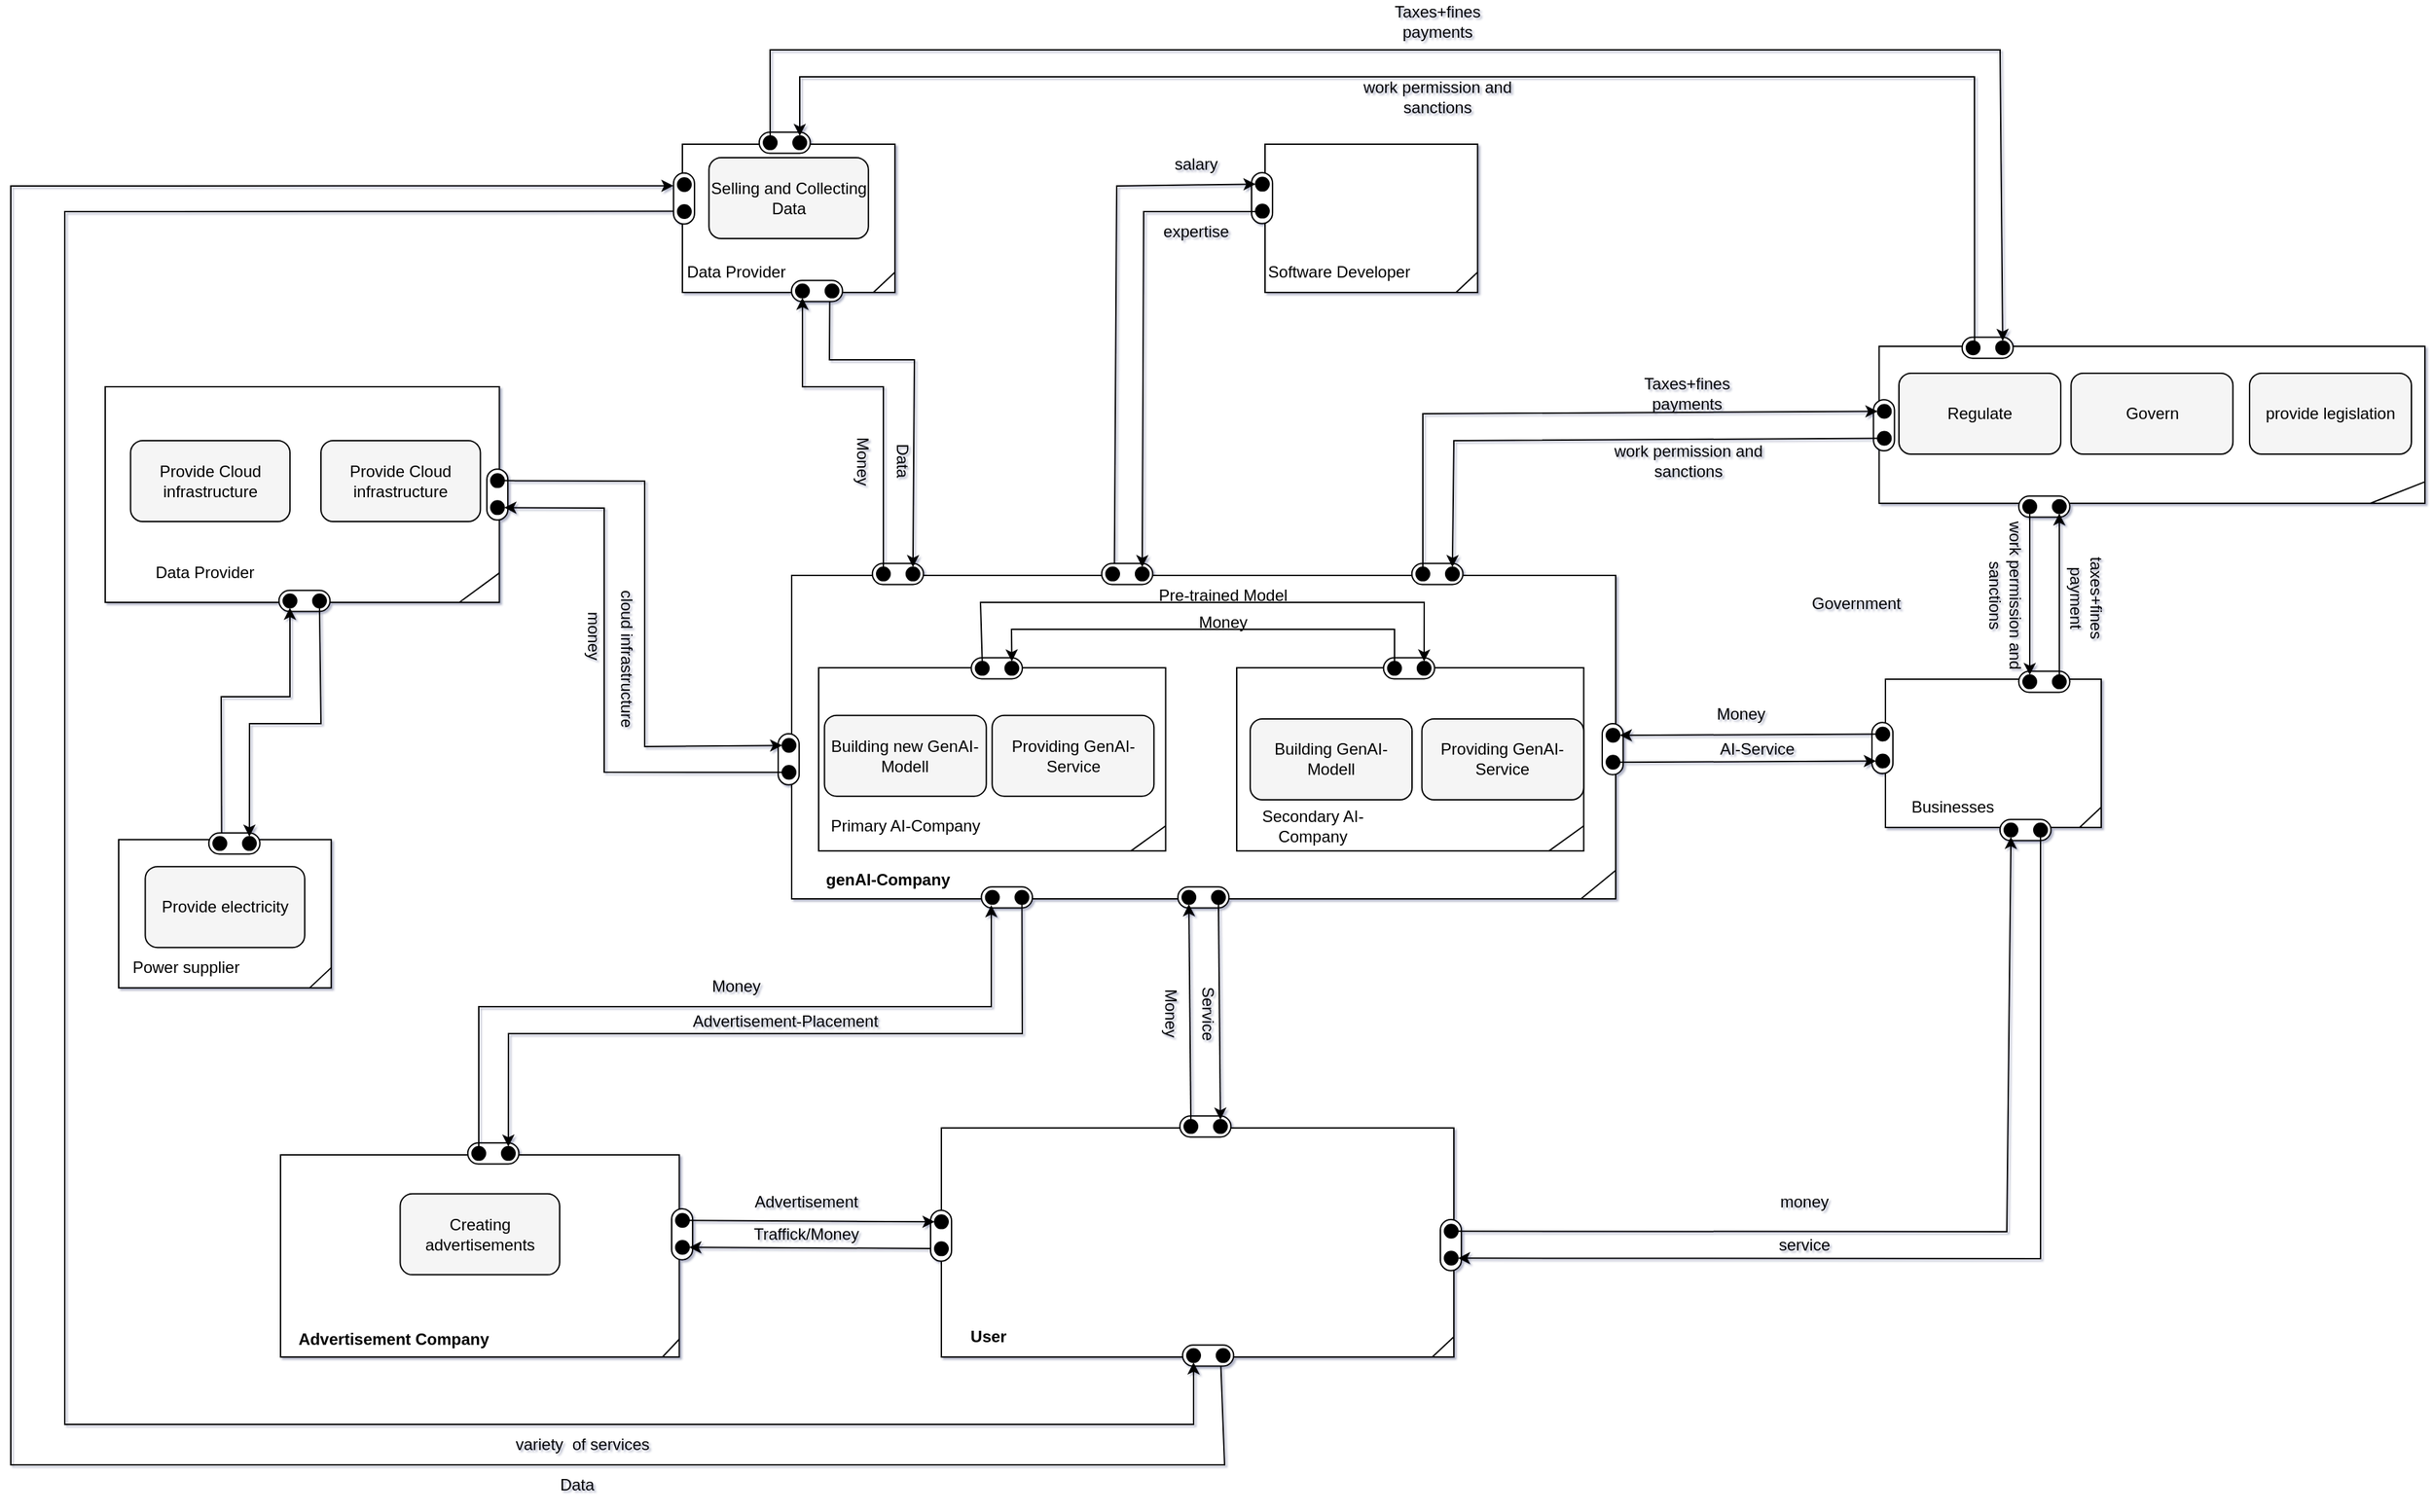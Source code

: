 <mxfile version="24.7.2" type="device">
  <diagram name="Seite-1" id="L46DHCWUFK2bjf8sg3aQ">
    <mxGraphModel dx="2563" dy="1244" grid="1" gridSize="10" guides="1" tooltips="1" connect="1" arrows="1" fold="1" page="0" pageScale="1" pageWidth="827" pageHeight="1169" background="#FFFFFF" math="0" shadow="1">
      <root>
        <mxCell id="0" />
        <mxCell id="1" parent="0" />
        <mxCell id="7dWYydxdKpR4tuT_QlTn-157" value="" style="group" parent="1" vertex="1" connectable="0">
          <mxGeometry x="1059" y="1210" width="616.56" height="257.86" as="geometry" />
        </mxCell>
        <mxCell id="7dWYydxdKpR4tuT_QlTn-2" value="" style="rounded=0;whiteSpace=wrap;html=1;" parent="7dWYydxdKpR4tuT_QlTn-157" vertex="1">
          <mxGeometry width="611" height="240" as="geometry" />
        </mxCell>
        <mxCell id="7dWYydxdKpR4tuT_QlTn-16" value="" style="endArrow=none;html=1;rounded=0;exitX=0.979;exitY=1;exitDx=0;exitDy=0;exitPerimeter=0;" parent="7dWYydxdKpR4tuT_QlTn-157" edge="1">
          <mxGeometry width="50" height="50" relative="1" as="geometry">
            <mxPoint x="585.273" y="240" as="sourcePoint" />
            <mxPoint x="610.999" y="218.824" as="targetPoint" />
          </mxGeometry>
        </mxCell>
        <mxCell id="7dWYydxdKpR4tuT_QlTn-3" value="&lt;b&gt;genAI-Company&lt;/b&gt;" style="text;html=1;align=center;verticalAlign=middle;whiteSpace=wrap;rounded=0;" parent="7dWYydxdKpR4tuT_QlTn-157" vertex="1">
          <mxGeometry x="-9" y="200.004" width="160.805" height="51.176" as="geometry" />
        </mxCell>
        <mxCell id="7dWYydxdKpR4tuT_QlTn-159" value="" style="rounded=1;whiteSpace=wrap;html=1;arcSize=50;rotation=-90;direction=south;" parent="7dWYydxdKpR4tuT_QlTn-157" vertex="1">
          <mxGeometry x="297.53" y="220.0" width="15.56" height="37.86" as="geometry" />
        </mxCell>
        <mxCell id="7dWYydxdKpR4tuT_QlTn-160" value="" style="ellipse;whiteSpace=wrap;html=1;aspect=fixed;fillColor=#000000;direction=west;" parent="7dWYydxdKpR4tuT_QlTn-157" vertex="1">
          <mxGeometry x="289.53" y="233.93" width="10" height="10" as="geometry" />
        </mxCell>
        <mxCell id="7dWYydxdKpR4tuT_QlTn-161" value="" style="ellipse;whiteSpace=wrap;html=1;aspect=fixed;fillColor=#000000;direction=west;" parent="7dWYydxdKpR4tuT_QlTn-157" vertex="1">
          <mxGeometry x="311.46" y="233.93" width="10" height="10" as="geometry" />
        </mxCell>
        <mxCell id="7dWYydxdKpR4tuT_QlTn-162" value="" style="group" parent="7dWYydxdKpR4tuT_QlTn-157" vertex="1" connectable="0">
          <mxGeometry x="601" y="110" width="15.56" height="37.86" as="geometry" />
        </mxCell>
        <mxCell id="7dWYydxdKpR4tuT_QlTn-163" value="" style="rounded=1;whiteSpace=wrap;html=1;arcSize=50;rotation=-90;" parent="7dWYydxdKpR4tuT_QlTn-162" vertex="1">
          <mxGeometry x="-11.15" y="11.15" width="37.86" height="15.56" as="geometry" />
        </mxCell>
        <mxCell id="7dWYydxdKpR4tuT_QlTn-164" value="" style="ellipse;whiteSpace=wrap;html=1;aspect=fixed;fillColor=#000000;" parent="7dWYydxdKpR4tuT_QlTn-162" vertex="1">
          <mxGeometry x="3.02" y="3.61" width="10" height="10" as="geometry" />
        </mxCell>
        <mxCell id="7dWYydxdKpR4tuT_QlTn-165" value="" style="ellipse;whiteSpace=wrap;html=1;aspect=fixed;fillColor=#000000;" parent="7dWYydxdKpR4tuT_QlTn-162" vertex="1">
          <mxGeometry x="3.02" y="23.61" width="10" height="10" as="geometry" />
        </mxCell>
        <mxCell id="7dWYydxdKpR4tuT_QlTn-218" value="" style="group;direction=south;" parent="7dWYydxdKpR4tuT_QlTn-157" vertex="1" connectable="0">
          <mxGeometry x="151.81" y="220" width="37.86" height="23.93" as="geometry" />
        </mxCell>
        <mxCell id="7dWYydxdKpR4tuT_QlTn-219" value="" style="rounded=1;whiteSpace=wrap;html=1;arcSize=50;rotation=-90;direction=south;" parent="7dWYydxdKpR4tuT_QlTn-218" vertex="1">
          <mxGeometry x="2.132e-14" y="9.237e-14" width="15.56" height="37.86" as="geometry" />
        </mxCell>
        <mxCell id="7dWYydxdKpR4tuT_QlTn-220" value="" style="ellipse;whiteSpace=wrap;html=1;aspect=fixed;fillColor=#000000;direction=west;" parent="7dWYydxdKpR4tuT_QlTn-218" vertex="1">
          <mxGeometry x="-8" y="13.93" width="10" height="10" as="geometry" />
        </mxCell>
        <mxCell id="7dWYydxdKpR4tuT_QlTn-221" value="" style="ellipse;whiteSpace=wrap;html=1;aspect=fixed;fillColor=#000000;direction=west;" parent="7dWYydxdKpR4tuT_QlTn-157" vertex="1">
          <mxGeometry x="165.74" y="233.93" width="10" height="10" as="geometry" />
        </mxCell>
        <mxCell id="7dWYydxdKpR4tuT_QlTn-273" value="" style="group;direction=south;" parent="7dWYydxdKpR4tuT_QlTn-157" vertex="1" connectable="0">
          <mxGeometry x="471" y="-20" width="37.86" height="23.93" as="geometry" />
        </mxCell>
        <mxCell id="7dWYydxdKpR4tuT_QlTn-274" value="" style="rounded=1;whiteSpace=wrap;html=1;arcSize=50;rotation=-90;direction=south;" parent="7dWYydxdKpR4tuT_QlTn-273" vertex="1">
          <mxGeometry x="2.132e-14" y="9.237e-14" width="15.56" height="37.86" as="geometry" />
        </mxCell>
        <mxCell id="7dWYydxdKpR4tuT_QlTn-275" value="" style="ellipse;whiteSpace=wrap;html=1;aspect=fixed;fillColor=#000000;direction=west;" parent="7dWYydxdKpR4tuT_QlTn-273" vertex="1">
          <mxGeometry x="-8" y="13.93" width="10" height="10" as="geometry" />
        </mxCell>
        <mxCell id="7dWYydxdKpR4tuT_QlTn-276" value="" style="ellipse;whiteSpace=wrap;html=1;aspect=fixed;fillColor=#000000;direction=west;" parent="7dWYydxdKpR4tuT_QlTn-157" vertex="1">
          <mxGeometry x="484.93" y="-6.07" width="10" height="10" as="geometry" />
        </mxCell>
        <mxCell id="7dWYydxdKpR4tuT_QlTn-293" value="" style="group;direction=south;" parent="7dWYydxdKpR4tuT_QlTn-157" vertex="1" connectable="0">
          <mxGeometry x="241" y="-20" width="37.86" height="23.93" as="geometry" />
        </mxCell>
        <mxCell id="7dWYydxdKpR4tuT_QlTn-294" value="" style="rounded=1;whiteSpace=wrap;html=1;arcSize=50;rotation=-90;direction=south;" parent="7dWYydxdKpR4tuT_QlTn-293" vertex="1">
          <mxGeometry x="2.132e-14" y="9.237e-14" width="15.56" height="37.86" as="geometry" />
        </mxCell>
        <mxCell id="7dWYydxdKpR4tuT_QlTn-295" value="" style="ellipse;whiteSpace=wrap;html=1;aspect=fixed;fillColor=#000000;direction=west;" parent="7dWYydxdKpR4tuT_QlTn-293" vertex="1">
          <mxGeometry x="-8" y="13.93" width="10" height="10" as="geometry" />
        </mxCell>
        <mxCell id="7dWYydxdKpR4tuT_QlTn-296" value="" style="ellipse;whiteSpace=wrap;html=1;aspect=fixed;fillColor=#000000;direction=west;" parent="7dWYydxdKpR4tuT_QlTn-157" vertex="1">
          <mxGeometry x="254.93" y="-6.07" width="10" height="10" as="geometry" />
        </mxCell>
        <mxCell id="7dWYydxdKpR4tuT_QlTn-310" value="" style="group;direction=south;" parent="7dWYydxdKpR4tuT_QlTn-157" vertex="1" connectable="0">
          <mxGeometry x="71" y="-20" width="37.86" height="23.93" as="geometry" />
        </mxCell>
        <mxCell id="7dWYydxdKpR4tuT_QlTn-311" value="" style="rounded=1;whiteSpace=wrap;html=1;arcSize=50;rotation=-90;direction=south;" parent="7dWYydxdKpR4tuT_QlTn-310" vertex="1">
          <mxGeometry x="2.132e-14" y="9.237e-14" width="15.56" height="37.86" as="geometry" />
        </mxCell>
        <mxCell id="7dWYydxdKpR4tuT_QlTn-312" value="" style="ellipse;whiteSpace=wrap;html=1;aspect=fixed;fillColor=#000000;direction=west;" parent="7dWYydxdKpR4tuT_QlTn-310" vertex="1">
          <mxGeometry x="-8" y="13.93" width="10" height="10" as="geometry" />
        </mxCell>
        <mxCell id="7dWYydxdKpR4tuT_QlTn-313" value="" style="ellipse;whiteSpace=wrap;html=1;aspect=fixed;fillColor=#000000;direction=west;" parent="7dWYydxdKpR4tuT_QlTn-157" vertex="1">
          <mxGeometry x="84.93" y="-6.07" width="10" height="10" as="geometry" />
        </mxCell>
        <mxCell id="7dWYydxdKpR4tuT_QlTn-4" value="" style="group" parent="1" vertex="1" connectable="0">
          <mxGeometry x="1079.001" y="1278.526" width="257.288" height="135.882" as="geometry" />
        </mxCell>
        <mxCell id="7dWYydxdKpR4tuT_QlTn-5" value="" style="rounded=0;whiteSpace=wrap;html=1;" parent="7dWYydxdKpR4tuT_QlTn-4" vertex="1">
          <mxGeometry width="257.288" height="135.882" as="geometry" />
        </mxCell>
        <mxCell id="7dWYydxdKpR4tuT_QlTn-6" value="Primary AI-Company" style="text;html=1;align=center;verticalAlign=middle;whiteSpace=wrap;rounded=0;" parent="7dWYydxdKpR4tuT_QlTn-4" vertex="1">
          <mxGeometry y="98.824" width="128.644" height="37.059" as="geometry" />
        </mxCell>
        <mxCell id="7dWYydxdKpR4tuT_QlTn-7" value="" style="endArrow=none;html=1;rounded=0;exitX=0.979;exitY=1;exitDx=0;exitDy=0;exitPerimeter=0;entryX=1;entryY=0.91;entryDx=0;entryDy=0;entryPerimeter=0;" parent="7dWYydxdKpR4tuT_QlTn-4" edge="1">
          <mxGeometry width="50" height="50" relative="1" as="geometry">
            <mxPoint x="231.559" y="135.882" as="sourcePoint" />
            <mxPoint x="257.288" y="117.353" as="targetPoint" />
          </mxGeometry>
        </mxCell>
        <mxCell id="7dWYydxdKpR4tuT_QlTn-61" value="&lt;font color=&quot;#000000&quot;&gt;Building new GenAI-Modell&lt;br&gt;&lt;/font&gt;" style="rounded=1;whiteSpace=wrap;html=1;fillColor=#f5f5f5;fontColor=#333333;strokeColor=#000000;" parent="7dWYydxdKpR4tuT_QlTn-4" vertex="1">
          <mxGeometry x="4.319" y="35.294" width="120" height="60" as="geometry" />
        </mxCell>
        <mxCell id="7dWYydxdKpR4tuT_QlTn-63" value="&lt;font color=&quot;#000000&quot;&gt;Providing GenAI-Service&lt;br&gt;&lt;/font&gt;" style="rounded=1;whiteSpace=wrap;html=1;fillColor=#f5f5f5;fontColor=#333333;strokeColor=#000000;" parent="7dWYydxdKpR4tuT_QlTn-4" vertex="1">
          <mxGeometry x="128.649" y="35.294" width="120" height="60" as="geometry" />
        </mxCell>
        <mxCell id="7dWYydxdKpR4tuT_QlTn-123" value="" style="group;direction=south;" parent="7dWYydxdKpR4tuT_QlTn-4" vertex="1" connectable="0">
          <mxGeometry x="124.319" y="-18.526" width="37.86" height="23.93" as="geometry" />
        </mxCell>
        <mxCell id="7dWYydxdKpR4tuT_QlTn-124" value="" style="rounded=1;whiteSpace=wrap;html=1;arcSize=50;rotation=-90;direction=south;" parent="7dWYydxdKpR4tuT_QlTn-123" vertex="1">
          <mxGeometry x="2.132e-14" y="9.237e-14" width="15.56" height="37.86" as="geometry" />
        </mxCell>
        <mxCell id="7dWYydxdKpR4tuT_QlTn-125" value="" style="ellipse;whiteSpace=wrap;html=1;aspect=fixed;fillColor=#000000;direction=west;" parent="7dWYydxdKpR4tuT_QlTn-123" vertex="1">
          <mxGeometry x="-8" y="13.93" width="10" height="10" as="geometry" />
        </mxCell>
        <mxCell id="7dWYydxdKpR4tuT_QlTn-126" value="" style="ellipse;whiteSpace=wrap;html=1;aspect=fixed;fillColor=#000000;direction=west;" parent="7dWYydxdKpR4tuT_QlTn-4" vertex="1">
          <mxGeometry x="138.249" y="-4.596" width="10" height="10" as="geometry" />
        </mxCell>
        <mxCell id="7dWYydxdKpR4tuT_QlTn-8" value="" style="group" parent="1" vertex="1" connectable="0">
          <mxGeometry x="1388.998" y="1278.526" width="257.292" height="135.882" as="geometry" />
        </mxCell>
        <mxCell id="7dWYydxdKpR4tuT_QlTn-9" value="" style="rounded=0;whiteSpace=wrap;html=1;" parent="7dWYydxdKpR4tuT_QlTn-8" vertex="1">
          <mxGeometry width="257.288" height="135.882" as="geometry" />
        </mxCell>
        <mxCell id="7dWYydxdKpR4tuT_QlTn-10" value="Secondary AI-Company" style="text;html=1;align=center;verticalAlign=middle;whiteSpace=wrap;rounded=0;" parent="7dWYydxdKpR4tuT_QlTn-8" vertex="1">
          <mxGeometry y="98.824" width="112.564" height="37.059" as="geometry" />
        </mxCell>
        <mxCell id="7dWYydxdKpR4tuT_QlTn-11" value="" style="endArrow=none;html=1;rounded=0;exitX=0.979;exitY=1;exitDx=0;exitDy=0;exitPerimeter=0;entryX=1;entryY=0.91;entryDx=0;entryDy=0;entryPerimeter=0;" parent="7dWYydxdKpR4tuT_QlTn-8" edge="1">
          <mxGeometry width="50" height="50" relative="1" as="geometry">
            <mxPoint x="231.559" y="135.882" as="sourcePoint" />
            <mxPoint x="257.288" y="117.353" as="targetPoint" />
          </mxGeometry>
        </mxCell>
        <mxCell id="7dWYydxdKpR4tuT_QlTn-64" value="&lt;font color=&quot;#000000&quot;&gt;Building GenAI-Modell&lt;br&gt;&lt;/font&gt;" style="rounded=1;whiteSpace=wrap;html=1;fillColor=#f5f5f5;fontColor=#333333;strokeColor=#000000;" parent="7dWYydxdKpR4tuT_QlTn-8" vertex="1">
          <mxGeometry x="10.002" y="37.944" width="120" height="60" as="geometry" />
        </mxCell>
        <mxCell id="7dWYydxdKpR4tuT_QlTn-65" value="&lt;font color=&quot;#000000&quot;&gt;Providing GenAI-Service&lt;br&gt;&lt;/font&gt;" style="rounded=1;whiteSpace=wrap;html=1;fillColor=#f5f5f5;fontColor=#333333;strokeColor=#000000;" parent="7dWYydxdKpR4tuT_QlTn-8" vertex="1">
          <mxGeometry x="137.292" y="37.944" width="120" height="60" as="geometry" />
        </mxCell>
        <mxCell id="7dWYydxdKpR4tuT_QlTn-105" value="" style="group;direction=south;" parent="7dWYydxdKpR4tuT_QlTn-8" vertex="1" connectable="0">
          <mxGeometry x="120.002" y="-18.526" width="37.86" height="23.93" as="geometry" />
        </mxCell>
        <mxCell id="7dWYydxdKpR4tuT_QlTn-106" value="" style="rounded=1;whiteSpace=wrap;html=1;arcSize=50;rotation=-90;direction=south;" parent="7dWYydxdKpR4tuT_QlTn-105" vertex="1">
          <mxGeometry x="2.132e-14" y="9.237e-14" width="15.56" height="37.86" as="geometry" />
        </mxCell>
        <mxCell id="7dWYydxdKpR4tuT_QlTn-107" value="" style="ellipse;whiteSpace=wrap;html=1;aspect=fixed;fillColor=#000000;direction=west;" parent="7dWYydxdKpR4tuT_QlTn-105" vertex="1">
          <mxGeometry x="-8" y="13.93" width="10" height="10" as="geometry" />
        </mxCell>
        <mxCell id="7dWYydxdKpR4tuT_QlTn-108" value="" style="ellipse;whiteSpace=wrap;html=1;aspect=fixed;fillColor=#000000;direction=west;" parent="7dWYydxdKpR4tuT_QlTn-8" vertex="1">
          <mxGeometry x="133.932" y="-4.596" width="10" height="10" as="geometry" />
        </mxCell>
        <mxCell id="7dWYydxdKpR4tuT_QlTn-115" value="" style="group" parent="1" vertex="1" connectable="0">
          <mxGeometry x="1049" y="1327.54" width="15.56" height="37.86" as="geometry" />
        </mxCell>
        <mxCell id="7dWYydxdKpR4tuT_QlTn-116" value="" style="rounded=1;whiteSpace=wrap;html=1;arcSize=50;rotation=-90;" parent="7dWYydxdKpR4tuT_QlTn-115" vertex="1">
          <mxGeometry x="-11.15" y="11.15" width="37.86" height="15.56" as="geometry" />
        </mxCell>
        <mxCell id="7dWYydxdKpR4tuT_QlTn-117" value="" style="ellipse;whiteSpace=wrap;html=1;aspect=fixed;fillColor=#000000;" parent="7dWYydxdKpR4tuT_QlTn-115" vertex="1">
          <mxGeometry x="3.02" y="3.61" width="10" height="10" as="geometry" />
        </mxCell>
        <mxCell id="7dWYydxdKpR4tuT_QlTn-118" value="" style="ellipse;whiteSpace=wrap;html=1;aspect=fixed;fillColor=#000000;" parent="7dWYydxdKpR4tuT_QlTn-115" vertex="1">
          <mxGeometry x="3.02" y="23.61" width="10" height="10" as="geometry" />
        </mxCell>
        <mxCell id="7dWYydxdKpR4tuT_QlTn-127" value="" style="endArrow=classic;html=1;rounded=0;exitX=0.5;exitY=1;exitDx=0;exitDy=0;entryX=0.5;entryY=1;entryDx=0;entryDy=0;" parent="1" source="7dWYydxdKpR4tuT_QlTn-125" target="7dWYydxdKpR4tuT_QlTn-108" edge="1">
          <mxGeometry width="50" height="50" relative="1" as="geometry">
            <mxPoint x="1169" y="1350" as="sourcePoint" />
            <mxPoint x="1219" y="1300" as="targetPoint" />
            <Array as="points">
              <mxPoint x="1199" y="1230" />
              <mxPoint x="1528" y="1230" />
            </Array>
          </mxGeometry>
        </mxCell>
        <mxCell id="7dWYydxdKpR4tuT_QlTn-128" value="" style="endArrow=classic;html=1;rounded=0;exitX=0.5;exitY=1;exitDx=0;exitDy=0;entryX=0.5;entryY=1;entryDx=0;entryDy=0;" parent="1" source="7dWYydxdKpR4tuT_QlTn-107" target="7dWYydxdKpR4tuT_QlTn-126" edge="1">
          <mxGeometry width="50" height="50" relative="1" as="geometry">
            <mxPoint x="1219" y="1300" as="sourcePoint" />
            <mxPoint x="1169" y="1350" as="targetPoint" />
            <Array as="points">
              <mxPoint x="1506" y="1250" />
              <mxPoint x="1222" y="1250" />
            </Array>
          </mxGeometry>
        </mxCell>
        <mxCell id="7dWYydxdKpR4tuT_QlTn-130" value="Pre-trained Model" style="text;html=1;align=center;verticalAlign=middle;whiteSpace=wrap;rounded=0;" parent="1" vertex="1">
          <mxGeometry x="1319" y="1210" width="120" height="30" as="geometry" />
        </mxCell>
        <mxCell id="7dWYydxdKpR4tuT_QlTn-131" value="Money" style="text;html=1;align=center;verticalAlign=middle;whiteSpace=wrap;rounded=0;" parent="1" vertex="1">
          <mxGeometry x="1319" y="1230" width="120" height="30" as="geometry" />
        </mxCell>
        <mxCell id="7dWYydxdKpR4tuT_QlTn-166" value="" style="group" parent="1" vertex="1" connectable="0">
          <mxGeometry x="1170" y="1620" width="385.56" height="173.93" as="geometry" />
        </mxCell>
        <mxCell id="7dWYydxdKpR4tuT_QlTn-167" value="" style="rounded=0;whiteSpace=wrap;html=1;" parent="7dWYydxdKpR4tuT_QlTn-166" vertex="1">
          <mxGeometry width="380" height="170" as="geometry" />
        </mxCell>
        <mxCell id="7dWYydxdKpR4tuT_QlTn-168" value="&lt;b&gt;User&lt;/b&gt;" style="text;html=1;align=center;verticalAlign=middle;whiteSpace=wrap;rounded=0;" parent="7dWYydxdKpR4tuT_QlTn-166" vertex="1">
          <mxGeometry y="140" width="70" height="30" as="geometry" />
        </mxCell>
        <mxCell id="7dWYydxdKpR4tuT_QlTn-181" value="" style="endArrow=none;html=1;rounded=0;exitX=0.979;exitY=1;exitDx=0;exitDy=0;exitPerimeter=0;" parent="7dWYydxdKpR4tuT_QlTn-166" edge="1">
          <mxGeometry width="50" height="50" relative="1" as="geometry">
            <mxPoint x="364" y="170" as="sourcePoint" />
            <mxPoint x="380" y="155" as="targetPoint" />
          </mxGeometry>
        </mxCell>
        <mxCell id="7dWYydxdKpR4tuT_QlTn-182" value="" style="group" parent="7dWYydxdKpR4tuT_QlTn-166" vertex="1" connectable="0">
          <mxGeometry x="-8" y="61.07" width="15.56" height="37.86" as="geometry" />
        </mxCell>
        <mxCell id="7dWYydxdKpR4tuT_QlTn-183" value="" style="group" parent="7dWYydxdKpR4tuT_QlTn-182" vertex="1" connectable="0">
          <mxGeometry x="2.043e-14" y="9.237e-14" width="15.56" height="37.86" as="geometry" />
        </mxCell>
        <mxCell id="7dWYydxdKpR4tuT_QlTn-184" value="" style="rounded=1;whiteSpace=wrap;html=1;arcSize=50;rotation=-90;" parent="7dWYydxdKpR4tuT_QlTn-183" vertex="1">
          <mxGeometry x="-11.15" y="11.15" width="37.86" height="15.56" as="geometry" />
        </mxCell>
        <mxCell id="7dWYydxdKpR4tuT_QlTn-185" value="" style="ellipse;whiteSpace=wrap;html=1;aspect=fixed;fillColor=#000000;" parent="7dWYydxdKpR4tuT_QlTn-183" vertex="1">
          <mxGeometry x="3.02" y="3.61" width="10" height="10" as="geometry" />
        </mxCell>
        <mxCell id="7dWYydxdKpR4tuT_QlTn-186" value="" style="ellipse;whiteSpace=wrap;html=1;aspect=fixed;fillColor=#000000;" parent="7dWYydxdKpR4tuT_QlTn-183" vertex="1">
          <mxGeometry x="3.02" y="23.61" width="10" height="10" as="geometry" />
        </mxCell>
        <mxCell id="7dWYydxdKpR4tuT_QlTn-187" value="" style="rounded=1;whiteSpace=wrap;html=1;arcSize=50;rotation=-90;direction=south;" parent="7dWYydxdKpR4tuT_QlTn-166" vertex="1">
          <mxGeometry x="188" y="-20" width="15.56" height="37.86" as="geometry" />
        </mxCell>
        <mxCell id="7dWYydxdKpR4tuT_QlTn-188" value="" style="ellipse;whiteSpace=wrap;html=1;aspect=fixed;fillColor=#000000;direction=west;" parent="7dWYydxdKpR4tuT_QlTn-166" vertex="1">
          <mxGeometry x="180" y="-6.07" width="10" height="10" as="geometry" />
        </mxCell>
        <mxCell id="7dWYydxdKpR4tuT_QlTn-189" value="" style="ellipse;whiteSpace=wrap;html=1;aspect=fixed;fillColor=#000000;direction=west;" parent="7dWYydxdKpR4tuT_QlTn-166" vertex="1">
          <mxGeometry x="201.93" y="-6.07" width="10" height="10" as="geometry" />
        </mxCell>
        <mxCell id="7dWYydxdKpR4tuT_QlTn-333" value="" style="group;direction=south;" parent="7dWYydxdKpR4tuT_QlTn-166" vertex="1" connectable="0">
          <mxGeometry x="190.0" y="150" width="37.86" height="23.93" as="geometry" />
        </mxCell>
        <mxCell id="7dWYydxdKpR4tuT_QlTn-334" value="" style="rounded=1;whiteSpace=wrap;html=1;arcSize=50;rotation=-90;direction=south;" parent="7dWYydxdKpR4tuT_QlTn-333" vertex="1">
          <mxGeometry x="2.132e-14" y="9.237e-14" width="15.56" height="37.86" as="geometry" />
        </mxCell>
        <mxCell id="7dWYydxdKpR4tuT_QlTn-335" value="" style="ellipse;whiteSpace=wrap;html=1;aspect=fixed;fillColor=#000000;direction=west;" parent="7dWYydxdKpR4tuT_QlTn-333" vertex="1">
          <mxGeometry x="-8" y="13.93" width="10" height="10" as="geometry" />
        </mxCell>
        <mxCell id="7dWYydxdKpR4tuT_QlTn-336" value="" style="ellipse;whiteSpace=wrap;html=1;aspect=fixed;fillColor=#000000;direction=west;" parent="7dWYydxdKpR4tuT_QlTn-166" vertex="1">
          <mxGeometry x="203.93" y="163.93" width="10" height="10" as="geometry" />
        </mxCell>
        <mxCell id="7dWYydxdKpR4tuT_QlTn-101" value="" style="group" parent="7dWYydxdKpR4tuT_QlTn-166" vertex="1" connectable="0">
          <mxGeometry x="370" y="68.04" width="15.56" height="37.86" as="geometry" />
        </mxCell>
        <mxCell id="7dWYydxdKpR4tuT_QlTn-102" value="" style="rounded=1;whiteSpace=wrap;html=1;arcSize=50;rotation=-90;" parent="7dWYydxdKpR4tuT_QlTn-101" vertex="1">
          <mxGeometry x="-11.15" y="11.15" width="37.86" height="15.56" as="geometry" />
        </mxCell>
        <mxCell id="7dWYydxdKpR4tuT_QlTn-103" value="" style="ellipse;whiteSpace=wrap;html=1;aspect=fixed;fillColor=#000000;" parent="7dWYydxdKpR4tuT_QlTn-101" vertex="1">
          <mxGeometry x="3.02" y="3.61" width="10" height="10" as="geometry" />
        </mxCell>
        <mxCell id="7dWYydxdKpR4tuT_QlTn-104" value="" style="ellipse;whiteSpace=wrap;html=1;aspect=fixed;fillColor=#000000;" parent="7dWYydxdKpR4tuT_QlTn-101" vertex="1">
          <mxGeometry x="3.02" y="23.61" width="10" height="10" as="geometry" />
        </mxCell>
        <mxCell id="7dWYydxdKpR4tuT_QlTn-190" value="" style="endArrow=classic;html=1;rounded=0;exitX=0.5;exitY=1;exitDx=0;exitDy=0;entryX=0.5;entryY=0;entryDx=0;entryDy=0;" parent="1" source="7dWYydxdKpR4tuT_QlTn-188" target="7dWYydxdKpR4tuT_QlTn-160" edge="1">
          <mxGeometry width="50" height="50" relative="1" as="geometry">
            <mxPoint x="1150" y="1580" as="sourcePoint" />
            <mxPoint x="1200" y="1530" as="targetPoint" />
          </mxGeometry>
        </mxCell>
        <mxCell id="7dWYydxdKpR4tuT_QlTn-191" value="" style="endArrow=classic;html=1;rounded=0;exitX=0.5;exitY=0;exitDx=0;exitDy=0;entryX=0.5;entryY=1;entryDx=0;entryDy=0;" parent="1" source="7dWYydxdKpR4tuT_QlTn-161" target="7dWYydxdKpR4tuT_QlTn-189" edge="1">
          <mxGeometry width="50" height="50" relative="1" as="geometry">
            <mxPoint x="1300" y="1580" as="sourcePoint" />
            <mxPoint x="1350" y="1530" as="targetPoint" />
          </mxGeometry>
        </mxCell>
        <mxCell id="7dWYydxdKpR4tuT_QlTn-192" value="Money" style="text;html=1;align=center;verticalAlign=middle;whiteSpace=wrap;rounded=0;rotation=90;" parent="1" vertex="1">
          <mxGeometry x="1310" y="1520" width="60" height="30" as="geometry" />
        </mxCell>
        <mxCell id="7dWYydxdKpR4tuT_QlTn-196" value="Service" style="text;html=1;align=center;verticalAlign=middle;whiteSpace=wrap;rounded=0;rotation=90;" parent="1" vertex="1">
          <mxGeometry x="1337.86" y="1535" width="60" as="geometry" />
        </mxCell>
        <mxCell id="7dWYydxdKpR4tuT_QlTn-197" value="" style="group" parent="1" vertex="1" connectable="0">
          <mxGeometry x="680" y="1640" width="305.56" height="150" as="geometry" />
        </mxCell>
        <mxCell id="7dWYydxdKpR4tuT_QlTn-198" value="" style="rounded=0;whiteSpace=wrap;html=1;" parent="7dWYydxdKpR4tuT_QlTn-197" vertex="1">
          <mxGeometry width="295.674" height="150" as="geometry" />
        </mxCell>
        <mxCell id="7dWYydxdKpR4tuT_QlTn-199" value="&lt;b&gt;Advertisement Company&lt;br&gt;&lt;/b&gt;" style="text;html=1;align=center;verticalAlign=middle;whiteSpace=wrap;rounded=0;" parent="7dWYydxdKpR4tuT_QlTn-197" vertex="1">
          <mxGeometry x="3.93" y="123.53" width="160" height="26.47" as="geometry" />
        </mxCell>
        <mxCell id="7dWYydxdKpR4tuT_QlTn-204" value="" style="endArrow=none;html=1;rounded=0;exitX=0.979;exitY=1;exitDx=0;exitDy=0;exitPerimeter=0;" parent="7dWYydxdKpR4tuT_QlTn-197" edge="1">
          <mxGeometry width="50" height="50" relative="1" as="geometry">
            <mxPoint x="283.224" y="150" as="sourcePoint" />
            <mxPoint x="295.674" y="136.765" as="targetPoint" />
          </mxGeometry>
        </mxCell>
        <mxCell id="7dWYydxdKpR4tuT_QlTn-213" value="" style="group;direction=south;" parent="7dWYydxdKpR4tuT_QlTn-197" vertex="1" connectable="0">
          <mxGeometry x="150" y="-20" width="37.86" height="23.93" as="geometry" />
        </mxCell>
        <mxCell id="7dWYydxdKpR4tuT_QlTn-214" value="" style="rounded=1;whiteSpace=wrap;html=1;arcSize=50;rotation=-90;direction=south;" parent="7dWYydxdKpR4tuT_QlTn-213" vertex="1">
          <mxGeometry x="2.132e-14" y="9.237e-14" width="15.56" height="37.86" as="geometry" />
        </mxCell>
        <mxCell id="7dWYydxdKpR4tuT_QlTn-215" value="" style="ellipse;whiteSpace=wrap;html=1;aspect=fixed;fillColor=#000000;direction=west;" parent="7dWYydxdKpR4tuT_QlTn-213" vertex="1">
          <mxGeometry x="-8" y="13.93" width="10" height="10" as="geometry" />
        </mxCell>
        <mxCell id="7dWYydxdKpR4tuT_QlTn-216" value="" style="ellipse;whiteSpace=wrap;html=1;aspect=fixed;fillColor=#000000;direction=west;" parent="7dWYydxdKpR4tuT_QlTn-197" vertex="1">
          <mxGeometry x="163.93" y="-6.07" width="10" height="10" as="geometry" />
        </mxCell>
        <mxCell id="7dWYydxdKpR4tuT_QlTn-284" value="" style="group" parent="7dWYydxdKpR4tuT_QlTn-197" vertex="1" connectable="0">
          <mxGeometry x="290" y="40" width="15.56" height="37.86" as="geometry" />
        </mxCell>
        <mxCell id="7dWYydxdKpR4tuT_QlTn-285" value="" style="rounded=1;whiteSpace=wrap;html=1;arcSize=50;rotation=-90;" parent="7dWYydxdKpR4tuT_QlTn-284" vertex="1">
          <mxGeometry x="-11.15" y="11.15" width="37.86" height="15.56" as="geometry" />
        </mxCell>
        <mxCell id="7dWYydxdKpR4tuT_QlTn-286" value="" style="ellipse;whiteSpace=wrap;html=1;aspect=fixed;fillColor=#000000;" parent="7dWYydxdKpR4tuT_QlTn-284" vertex="1">
          <mxGeometry x="3.02" y="3.61" width="10" height="10" as="geometry" />
        </mxCell>
        <mxCell id="7dWYydxdKpR4tuT_QlTn-287" value="" style="ellipse;whiteSpace=wrap;html=1;aspect=fixed;fillColor=#000000;" parent="7dWYydxdKpR4tuT_QlTn-284" vertex="1">
          <mxGeometry x="3.02" y="23.61" width="10" height="10" as="geometry" />
        </mxCell>
        <mxCell id="7dWYydxdKpR4tuT_QlTn-425" value="&lt;font color=&quot;#000000&quot;&gt;Creating advertisements&lt;br&gt;&lt;/font&gt;" style="rounded=1;whiteSpace=wrap;html=1;fillColor=#f5f5f5;fontColor=#333333;strokeColor=#000000;container=0;" parent="7dWYydxdKpR4tuT_QlTn-197" vertex="1">
          <mxGeometry x="88.728" y="28.93" width="118.209" height="60" as="geometry" />
        </mxCell>
        <mxCell id="7dWYydxdKpR4tuT_QlTn-217" value="" style="endArrow=classic;html=1;rounded=0;exitX=0.5;exitY=1;exitDx=0;exitDy=0;entryX=0.194;entryY=0.869;entryDx=0;entryDy=0;entryPerimeter=0;" parent="1" source="7dWYydxdKpR4tuT_QlTn-215" target="7dWYydxdKpR4tuT_QlTn-219" edge="1">
          <mxGeometry width="50" height="50" relative="1" as="geometry">
            <mxPoint x="828" y="1630" as="sourcePoint" />
            <mxPoint x="1208" y="1450" as="targetPoint" />
            <Array as="points">
              <mxPoint x="827" y="1530" />
              <mxPoint x="1207" y="1530" />
            </Array>
          </mxGeometry>
        </mxCell>
        <mxCell id="7dWYydxdKpR4tuT_QlTn-222" value="" style="endArrow=classic;html=1;rounded=0;exitX=0.5;exitY=0;exitDx=0;exitDy=0;entryX=0.5;entryY=1;entryDx=0;entryDy=0;" parent="1" source="7dWYydxdKpR4tuT_QlTn-221" target="7dWYydxdKpR4tuT_QlTn-216" edge="1">
          <mxGeometry width="50" height="50" relative="1" as="geometry">
            <mxPoint x="1110" y="1560" as="sourcePoint" />
            <mxPoint x="1020" y="1600" as="targetPoint" />
            <Array as="points">
              <mxPoint x="1230" y="1550" />
              <mxPoint x="849" y="1550" />
            </Array>
          </mxGeometry>
        </mxCell>
        <mxCell id="7dWYydxdKpR4tuT_QlTn-223" value="Money" style="text;html=1;align=center;verticalAlign=middle;whiteSpace=wrap;rounded=0;" parent="1" vertex="1">
          <mxGeometry x="988.25" y="1500" width="60" height="30" as="geometry" />
        </mxCell>
        <mxCell id="7dWYydxdKpR4tuT_QlTn-224" value="Advertisement-Placement" style="text;html=1;align=center;verticalAlign=middle;whiteSpace=wrap;rounded=0;" parent="1" vertex="1">
          <mxGeometry x="979" y="1526" width="151" height="30" as="geometry" />
        </mxCell>
        <mxCell id="7dWYydxdKpR4tuT_QlTn-225" value="" style="group" parent="1" vertex="1" connectable="0">
          <mxGeometry x="1870" y="1287" width="160" height="116.93" as="geometry" />
        </mxCell>
        <mxCell id="7dWYydxdKpR4tuT_QlTn-226" value="" style="rounded=0;whiteSpace=wrap;html=1;" parent="7dWYydxdKpR4tuT_QlTn-225" vertex="1">
          <mxGeometry width="160" height="110" as="geometry" />
        </mxCell>
        <mxCell id="7dWYydxdKpR4tuT_QlTn-228" value="Businesses" style="text;html=1;align=center;verticalAlign=middle;whiteSpace=wrap;rounded=0;" parent="7dWYydxdKpR4tuT_QlTn-225" vertex="1">
          <mxGeometry x="-10" y="80" width="120" height="30" as="geometry" />
        </mxCell>
        <mxCell id="7dWYydxdKpR4tuT_QlTn-233" value="" style="endArrow=none;html=1;rounded=0;exitX=0.979;exitY=1;exitDx=0;exitDy=0;exitPerimeter=0;entryX=1;entryY=0.91;entryDx=0;entryDy=0;entryPerimeter=0;" parent="7dWYydxdKpR4tuT_QlTn-225" edge="1">
          <mxGeometry width="50" height="50" relative="1" as="geometry">
            <mxPoint x="144" y="110" as="sourcePoint" />
            <mxPoint x="160" y="95" as="targetPoint" />
          </mxGeometry>
        </mxCell>
        <mxCell id="7dWYydxdKpR4tuT_QlTn-239" value="" style="group" parent="7dWYydxdKpR4tuT_QlTn-225" vertex="1" connectable="0">
          <mxGeometry x="-10" y="32.14" width="15.56" height="37.86" as="geometry" />
        </mxCell>
        <mxCell id="7dWYydxdKpR4tuT_QlTn-240" value="" style="rounded=1;whiteSpace=wrap;html=1;arcSize=50;rotation=-90;" parent="7dWYydxdKpR4tuT_QlTn-239" vertex="1">
          <mxGeometry x="-11.15" y="11.15" width="37.86" height="15.56" as="geometry" />
        </mxCell>
        <mxCell id="7dWYydxdKpR4tuT_QlTn-241" value="" style="ellipse;whiteSpace=wrap;html=1;aspect=fixed;fillColor=#000000;" parent="7dWYydxdKpR4tuT_QlTn-239" vertex="1">
          <mxGeometry x="3.02" y="3.61" width="10" height="10" as="geometry" />
        </mxCell>
        <mxCell id="7dWYydxdKpR4tuT_QlTn-242" value="" style="ellipse;whiteSpace=wrap;html=1;aspect=fixed;fillColor=#000000;" parent="7dWYydxdKpR4tuT_QlTn-239" vertex="1">
          <mxGeometry x="3.02" y="23.61" width="10" height="10" as="geometry" />
        </mxCell>
        <mxCell id="7dWYydxdKpR4tuT_QlTn-267" value="" style="group;direction=south;" parent="7dWYydxdKpR4tuT_QlTn-225" vertex="1" connectable="0">
          <mxGeometry x="110" y="-17" width="37.86" height="23.93" as="geometry" />
        </mxCell>
        <mxCell id="7dWYydxdKpR4tuT_QlTn-268" value="" style="rounded=1;whiteSpace=wrap;html=1;arcSize=50;rotation=-90;direction=south;" parent="7dWYydxdKpR4tuT_QlTn-267" vertex="1">
          <mxGeometry x="2.132e-14" y="9.237e-14" width="15.56" height="37.86" as="geometry" />
        </mxCell>
        <mxCell id="7dWYydxdKpR4tuT_QlTn-269" value="" style="ellipse;whiteSpace=wrap;html=1;aspect=fixed;fillColor=#000000;direction=west;" parent="7dWYydxdKpR4tuT_QlTn-267" vertex="1">
          <mxGeometry x="-8" y="13.93" width="10" height="10" as="geometry" />
        </mxCell>
        <mxCell id="7dWYydxdKpR4tuT_QlTn-270" value="" style="ellipse;whiteSpace=wrap;html=1;aspect=fixed;fillColor=#000000;direction=west;" parent="7dWYydxdKpR4tuT_QlTn-225" vertex="1">
          <mxGeometry x="123.93" y="-3.07" width="10" height="10" as="geometry" />
        </mxCell>
        <mxCell id="7dWYydxdKpR4tuT_QlTn-416" value="" style="group;direction=south;" parent="7dWYydxdKpR4tuT_QlTn-225" vertex="1" connectable="0">
          <mxGeometry x="96.07" y="93" width="37.86" height="23.93" as="geometry" />
        </mxCell>
        <mxCell id="7dWYydxdKpR4tuT_QlTn-417" value="" style="rounded=1;whiteSpace=wrap;html=1;arcSize=50;rotation=-90;direction=south;" parent="7dWYydxdKpR4tuT_QlTn-416" vertex="1">
          <mxGeometry x="2.132e-14" y="9.237e-14" width="15.56" height="37.86" as="geometry" />
        </mxCell>
        <mxCell id="7dWYydxdKpR4tuT_QlTn-418" value="" style="ellipse;whiteSpace=wrap;html=1;aspect=fixed;fillColor=#000000;direction=west;" parent="7dWYydxdKpR4tuT_QlTn-416" vertex="1">
          <mxGeometry x="-8" y="13.93" width="10" height="10" as="geometry" />
        </mxCell>
        <mxCell id="7dWYydxdKpR4tuT_QlTn-419" value="" style="ellipse;whiteSpace=wrap;html=1;aspect=fixed;fillColor=#000000;direction=west;" parent="7dWYydxdKpR4tuT_QlTn-225" vertex="1">
          <mxGeometry x="110" y="106.93" width="10" height="10" as="geometry" />
        </mxCell>
        <mxCell id="7dWYydxdKpR4tuT_QlTn-246" value="" style="endArrow=classic;html=1;rounded=0;exitX=0;exitY=0.5;exitDx=0;exitDy=0;entryX=1;entryY=0.5;entryDx=0;entryDy=0;" parent="1" source="7dWYydxdKpR4tuT_QlTn-241" target="7dWYydxdKpR4tuT_QlTn-164" edge="1">
          <mxGeometry width="50" height="50" relative="1" as="geometry">
            <mxPoint x="1650" y="1410" as="sourcePoint" />
            <mxPoint x="1700" y="1360" as="targetPoint" />
          </mxGeometry>
        </mxCell>
        <mxCell id="7dWYydxdKpR4tuT_QlTn-247" value="" style="endArrow=classic;html=1;rounded=0;exitX=1;exitY=0.5;exitDx=0;exitDy=0;entryX=0;entryY=0.5;entryDx=0;entryDy=0;" parent="1" source="7dWYydxdKpR4tuT_QlTn-165" target="7dWYydxdKpR4tuT_QlTn-242" edge="1">
          <mxGeometry width="50" height="50" relative="1" as="geometry">
            <mxPoint x="1760" y="1420" as="sourcePoint" />
            <mxPoint x="1860" y="1350" as="targetPoint" />
          </mxGeometry>
        </mxCell>
        <mxCell id="7dWYydxdKpR4tuT_QlTn-248" value="Money" style="text;html=1;align=center;verticalAlign=middle;whiteSpace=wrap;rounded=0;" parent="1" vertex="1">
          <mxGeometry x="1733.07" y="1297.54" width="60" height="30" as="geometry" />
        </mxCell>
        <mxCell id="7dWYydxdKpR4tuT_QlTn-249" value="AI-Service" style="text;html=1;align=center;verticalAlign=middle;whiteSpace=wrap;rounded=0;" parent="1" vertex="1">
          <mxGeometry x="1710" y="1323.93" width="130" height="30" as="geometry" />
        </mxCell>
        <mxCell id="7dWYydxdKpR4tuT_QlTn-260" value="" style="group" parent="1" vertex="1" connectable="0">
          <mxGeometry x="1840" y="1040" width="430" height="130" as="geometry" />
        </mxCell>
        <mxCell id="7dWYydxdKpR4tuT_QlTn-251" value="" style="rounded=0;whiteSpace=wrap;html=1;container=0;" parent="7dWYydxdKpR4tuT_QlTn-260" vertex="1">
          <mxGeometry x="25.294" width="404.706" height="116.479" as="geometry" />
        </mxCell>
        <mxCell id="7dWYydxdKpR4tuT_QlTn-253" value="" style="endArrow=none;html=1;rounded=0;exitX=0.979;exitY=1;exitDx=0;exitDy=0;exitPerimeter=0;entryX=1;entryY=0.91;entryDx=0;entryDy=0;entryPerimeter=0;" parent="7dWYydxdKpR4tuT_QlTn-260" edge="1">
          <mxGeometry width="50" height="50" relative="1" as="geometry">
            <mxPoint x="389.529" y="116.479" as="sourcePoint" />
            <mxPoint x="430" y="100.595" as="targetPoint" />
          </mxGeometry>
        </mxCell>
        <mxCell id="7dWYydxdKpR4tuT_QlTn-259" value="&lt;font color=&quot;#000000&quot;&gt;Regulate&lt;/font&gt;" style="rounded=1;whiteSpace=wrap;html=1;fillColor=#f5f5f5;fontColor=#333333;strokeColor=#000000;" parent="7dWYydxdKpR4tuT_QlTn-260" vertex="1">
          <mxGeometry x="40" y="20" width="120" height="60" as="geometry" />
        </mxCell>
        <mxCell id="7dWYydxdKpR4tuT_QlTn-261" value="&lt;font color=&quot;#000000&quot;&gt;Govern&lt;/font&gt;" style="rounded=1;whiteSpace=wrap;html=1;fillColor=#f5f5f5;fontColor=#333333;strokeColor=#000000;" parent="7dWYydxdKpR4tuT_QlTn-260" vertex="1">
          <mxGeometry x="167.65" y="20" width="120" height="60" as="geometry" />
        </mxCell>
        <mxCell id="9ywdbIWpezrS7CgmG4CW-1" value="&lt;font color=&quot;#000000&quot;&gt;provide legislation&lt;/font&gt;" style="rounded=1;whiteSpace=wrap;html=1;fillColor=#f5f5f5;fontColor=#333333;strokeColor=#000000;" vertex="1" parent="7dWYydxdKpR4tuT_QlTn-260">
          <mxGeometry x="300" y="20" width="120" height="60" as="geometry" />
        </mxCell>
        <mxCell id="7dWYydxdKpR4tuT_QlTn-263" value="" style="group;direction=south;" parent="7dWYydxdKpR4tuT_QlTn-260" vertex="1" connectable="0">
          <mxGeometry x="140" y="100" width="37.86" height="23.93" as="geometry" />
        </mxCell>
        <mxCell id="7dWYydxdKpR4tuT_QlTn-264" value="" style="rounded=1;whiteSpace=wrap;html=1;arcSize=50;rotation=-90;direction=south;" parent="7dWYydxdKpR4tuT_QlTn-263" vertex="1">
          <mxGeometry x="2.132e-14" y="9.237e-14" width="15.56" height="37.86" as="geometry" />
        </mxCell>
        <mxCell id="7dWYydxdKpR4tuT_QlTn-265" value="" style="ellipse;whiteSpace=wrap;html=1;aspect=fixed;fillColor=#000000;direction=west;" parent="7dWYydxdKpR4tuT_QlTn-263" vertex="1">
          <mxGeometry x="-8" y="13.93" width="10" height="10" as="geometry" />
        </mxCell>
        <mxCell id="7dWYydxdKpR4tuT_QlTn-266" value="" style="ellipse;whiteSpace=wrap;html=1;aspect=fixed;fillColor=#000000;direction=west;" parent="7dWYydxdKpR4tuT_QlTn-260" vertex="1">
          <mxGeometry x="153.93" y="113.93" width="10" height="10" as="geometry" />
        </mxCell>
        <mxCell id="7dWYydxdKpR4tuT_QlTn-255" value="" style="rounded=1;whiteSpace=wrap;html=1;arcSize=50;rotation=-90;container=0;" parent="7dWYydxdKpR4tuT_QlTn-260" vertex="1">
          <mxGeometry x="10" y="50.78" width="37.86" height="15.56" as="geometry" />
        </mxCell>
        <mxCell id="7dWYydxdKpR4tuT_QlTn-256" value="" style="ellipse;whiteSpace=wrap;html=1;aspect=fixed;fillColor=#000000;container=0;" parent="7dWYydxdKpR4tuT_QlTn-260" vertex="1">
          <mxGeometry x="24.17" y="43.24" width="10" height="10" as="geometry" />
        </mxCell>
        <mxCell id="7dWYydxdKpR4tuT_QlTn-257" value="" style="ellipse;whiteSpace=wrap;html=1;aspect=fixed;fillColor=#000000;container=0;" parent="7dWYydxdKpR4tuT_QlTn-260" vertex="1">
          <mxGeometry x="24.17" y="63.24" width="10" height="10" as="geometry" />
        </mxCell>
        <mxCell id="7dWYydxdKpR4tuT_QlTn-360" value="" style="rounded=1;whiteSpace=wrap;html=1;arcSize=50;rotation=-90;direction=south;" parent="7dWYydxdKpR4tuT_QlTn-260" vertex="1">
          <mxGeometry x="98.0" y="-17.86" width="15.56" height="37.86" as="geometry" />
        </mxCell>
        <mxCell id="7dWYydxdKpR4tuT_QlTn-361" value="" style="ellipse;whiteSpace=wrap;html=1;aspect=fixed;fillColor=#000000;direction=west;" parent="7dWYydxdKpR4tuT_QlTn-260" vertex="1">
          <mxGeometry x="90.0" y="-3.93" width="10" height="10" as="geometry" />
        </mxCell>
        <mxCell id="7dWYydxdKpR4tuT_QlTn-362" value="" style="ellipse;whiteSpace=wrap;html=1;aspect=fixed;fillColor=#000000;direction=west;" parent="7dWYydxdKpR4tuT_QlTn-260" vertex="1">
          <mxGeometry x="111.93" y="-3.93" width="10" height="10" as="geometry" />
        </mxCell>
        <mxCell id="7dWYydxdKpR4tuT_QlTn-271" value="" style="endArrow=classic;html=1;rounded=0;exitX=0.5;exitY=0;exitDx=0;exitDy=0;entryX=0.5;entryY=1;entryDx=0;entryDy=0;" parent="1" source="7dWYydxdKpR4tuT_QlTn-265" target="7dWYydxdKpR4tuT_QlTn-269" edge="1">
          <mxGeometry width="50" height="50" relative="1" as="geometry">
            <mxPoint x="1930" y="1160" as="sourcePoint" />
            <mxPoint x="1980" y="1110" as="targetPoint" />
          </mxGeometry>
        </mxCell>
        <mxCell id="7dWYydxdKpR4tuT_QlTn-272" value="" style="endArrow=classic;html=1;rounded=0;exitX=0.5;exitY=1;exitDx=0;exitDy=0;entryX=0.5;entryY=0;entryDx=0;entryDy=0;" parent="1" source="7dWYydxdKpR4tuT_QlTn-270" target="7dWYydxdKpR4tuT_QlTn-266" edge="1">
          <mxGeometry width="50" height="50" relative="1" as="geometry">
            <mxPoint x="1980" y="1110" as="sourcePoint" />
            <mxPoint x="1930" y="1160" as="targetPoint" />
          </mxGeometry>
        </mxCell>
        <mxCell id="7dWYydxdKpR4tuT_QlTn-277" value="" style="endArrow=classic;html=1;rounded=0;exitX=0.5;exitY=1;exitDx=0;exitDy=0;entryX=0;entryY=0.5;entryDx=0;entryDy=0;" parent="1" source="7dWYydxdKpR4tuT_QlTn-275" target="7dWYydxdKpR4tuT_QlTn-256" edge="1">
          <mxGeometry width="50" height="50" relative="1" as="geometry">
            <mxPoint x="1910" y="1080" as="sourcePoint" />
            <mxPoint x="1960" y="1030" as="targetPoint" />
            <Array as="points">
              <mxPoint x="1527" y="1090" />
            </Array>
          </mxGeometry>
        </mxCell>
        <mxCell id="7dWYydxdKpR4tuT_QlTn-278" value="" style="endArrow=classic;html=1;rounded=0;exitX=0;exitY=0.5;exitDx=0;exitDy=0;entryX=0.5;entryY=1;entryDx=0;entryDy=0;" parent="1" source="7dWYydxdKpR4tuT_QlTn-257" target="7dWYydxdKpR4tuT_QlTn-276" edge="1">
          <mxGeometry width="50" height="50" relative="1" as="geometry">
            <mxPoint x="1700" y="1180" as="sourcePoint" />
            <mxPoint x="1750" y="1130" as="targetPoint" />
            <Array as="points">
              <mxPoint x="1550" y="1110" />
            </Array>
          </mxGeometry>
        </mxCell>
        <mxCell id="7dWYydxdKpR4tuT_QlTn-280" value="work permission and sanctions" style="text;html=1;align=center;verticalAlign=middle;whiteSpace=wrap;rounded=0;" parent="1" vertex="1">
          <mxGeometry x="1656.5" y="1110" width="133.5" height="30" as="geometry" />
        </mxCell>
        <mxCell id="7dWYydxdKpR4tuT_QlTn-281" value="work permission and sanctions" style="text;html=1;align=center;verticalAlign=middle;whiteSpace=wrap;rounded=0;rotation=90;" parent="1" vertex="1">
          <mxGeometry x="1900" y="1210" width="118.29" height="30" as="geometry" />
        </mxCell>
        <mxCell id="7dWYydxdKpR4tuT_QlTn-282" value="Taxes+fines payments" style="text;html=1;align=center;verticalAlign=middle;whiteSpace=wrap;rounded=0;" parent="1" vertex="1">
          <mxGeometry x="1674.5" y="1060" width="95.5" height="30" as="geometry" />
        </mxCell>
        <mxCell id="7dWYydxdKpR4tuT_QlTn-283" value="taxes+fines payment" style="text;html=1;align=center;verticalAlign=middle;whiteSpace=wrap;rounded=0;rotation=90;" parent="1" vertex="1">
          <mxGeometry x="1970" y="1211.82" width="98" height="30" as="geometry" />
        </mxCell>
        <mxCell id="7dWYydxdKpR4tuT_QlTn-289" value="" style="endArrow=classic;html=1;rounded=0;exitX=1;exitY=0.5;exitDx=0;exitDy=0;entryX=0;entryY=0.5;entryDx=0;entryDy=0;" parent="1" source="7dWYydxdKpR4tuT_QlTn-286" target="7dWYydxdKpR4tuT_QlTn-185" edge="1">
          <mxGeometry width="50" height="50" relative="1" as="geometry">
            <mxPoint x="1210" y="1640" as="sourcePoint" />
            <mxPoint x="1260" y="1590" as="targetPoint" />
          </mxGeometry>
        </mxCell>
        <mxCell id="7dWYydxdKpR4tuT_QlTn-290" value="" style="endArrow=classic;html=1;rounded=0;exitX=0.25;exitY=0;exitDx=0;exitDy=0;entryX=1;entryY=0.5;entryDx=0;entryDy=0;" parent="1" source="7dWYydxdKpR4tuT_QlTn-184" target="7dWYydxdKpR4tuT_QlTn-287" edge="1">
          <mxGeometry width="50" height="50" relative="1" as="geometry">
            <mxPoint x="1210" y="1640" as="sourcePoint" />
            <mxPoint x="1260" y="1590" as="targetPoint" />
          </mxGeometry>
        </mxCell>
        <mxCell id="7dWYydxdKpR4tuT_QlTn-291" value="Traffick/Money" style="text;html=1;align=center;verticalAlign=middle;whiteSpace=wrap;rounded=0;" parent="1" vertex="1">
          <mxGeometry x="1025" y="1684" width="90" height="30" as="geometry" />
        </mxCell>
        <mxCell id="7dWYydxdKpR4tuT_QlTn-292" value="Advertisement" style="text;html=1;align=center;verticalAlign=middle;whiteSpace=wrap;rounded=0;" parent="1" vertex="1">
          <mxGeometry x="1040" y="1660" width="60" height="30" as="geometry" />
        </mxCell>
        <mxCell id="7dWYydxdKpR4tuT_QlTn-297" value="" style="group" parent="1" vertex="1" connectable="0">
          <mxGeometry x="1409.997" y="890" width="157.612" height="110" as="geometry" />
        </mxCell>
        <mxCell id="7dWYydxdKpR4tuT_QlTn-298" value="" style="rounded=0;whiteSpace=wrap;html=1;" parent="7dWYydxdKpR4tuT_QlTn-297" vertex="1">
          <mxGeometry width="157.612" height="110" as="geometry" />
        </mxCell>
        <mxCell id="7dWYydxdKpR4tuT_QlTn-300" value="Software Developer" style="text;html=1;align=center;verticalAlign=middle;whiteSpace=wrap;rounded=0;" parent="7dWYydxdKpR4tuT_QlTn-297" vertex="1">
          <mxGeometry y="80" width="110" height="30" as="geometry" />
        </mxCell>
        <mxCell id="7dWYydxdKpR4tuT_QlTn-301" value="" style="group" parent="7dWYydxdKpR4tuT_QlTn-297" vertex="1" connectable="0">
          <mxGeometry x="-9.997" y="21.07" width="15.56" height="37.86" as="geometry" />
        </mxCell>
        <mxCell id="7dWYydxdKpR4tuT_QlTn-302" value="" style="rounded=1;whiteSpace=wrap;html=1;arcSize=50;rotation=-90;" parent="7dWYydxdKpR4tuT_QlTn-301" vertex="1">
          <mxGeometry x="-11.15" y="11.15" width="37.86" height="15.56" as="geometry" />
        </mxCell>
        <mxCell id="7dWYydxdKpR4tuT_QlTn-303" value="" style="ellipse;whiteSpace=wrap;html=1;aspect=fixed;fillColor=#000000;" parent="7dWYydxdKpR4tuT_QlTn-301" vertex="1">
          <mxGeometry x="3.02" y="3.61" width="10" height="10" as="geometry" />
        </mxCell>
        <mxCell id="7dWYydxdKpR4tuT_QlTn-304" value="" style="ellipse;whiteSpace=wrap;html=1;aspect=fixed;fillColor=#000000;" parent="7dWYydxdKpR4tuT_QlTn-301" vertex="1">
          <mxGeometry x="3.02" y="23.61" width="10" height="10" as="geometry" />
        </mxCell>
        <mxCell id="7dWYydxdKpR4tuT_QlTn-305" value="" style="endArrow=none;html=1;rounded=0;exitX=0.979;exitY=1;exitDx=0;exitDy=0;exitPerimeter=0;entryX=1;entryY=0.91;entryDx=0;entryDy=0;entryPerimeter=0;" parent="7dWYydxdKpR4tuT_QlTn-297" edge="1">
          <mxGeometry width="50" height="50" relative="1" as="geometry">
            <mxPoint x="141.613" y="110" as="sourcePoint" />
            <mxPoint x="157.613" y="95" as="targetPoint" />
          </mxGeometry>
        </mxCell>
        <mxCell id="7dWYydxdKpR4tuT_QlTn-306" value="" style="endArrow=classic;html=1;rounded=0;exitX=0.25;exitY=0;exitDx=0;exitDy=0;entryX=0;entryY=0.5;entryDx=0;entryDy=0;" parent="1" source="7dWYydxdKpR4tuT_QlTn-294" target="7dWYydxdKpR4tuT_QlTn-303" edge="1">
          <mxGeometry width="50" height="50" relative="1" as="geometry">
            <mxPoint x="1550" y="1020" as="sourcePoint" />
            <mxPoint x="1350" y="890" as="targetPoint" />
            <Array as="points">
              <mxPoint x="1300" y="921" />
            </Array>
          </mxGeometry>
        </mxCell>
        <mxCell id="7dWYydxdKpR4tuT_QlTn-307" value="" style="endArrow=classic;html=1;rounded=0;entryX=0.5;entryY=1;entryDx=0;entryDy=0;" parent="1" target="7dWYydxdKpR4tuT_QlTn-296" edge="1">
          <mxGeometry width="50" height="50" relative="1" as="geometry">
            <mxPoint x="1403" y="940" as="sourcePoint" />
            <mxPoint x="1530" y="1030" as="targetPoint" />
            <Array as="points">
              <mxPoint x="1320" y="940" />
            </Array>
          </mxGeometry>
        </mxCell>
        <mxCell id="7dWYydxdKpR4tuT_QlTn-308" value="salary" style="text;html=1;align=center;verticalAlign=middle;whiteSpace=wrap;rounded=0;" parent="1" vertex="1">
          <mxGeometry x="1329" y="890" width="60" height="30" as="geometry" />
        </mxCell>
        <mxCell id="7dWYydxdKpR4tuT_QlTn-309" value="expertise" style="text;html=1;align=center;verticalAlign=middle;whiteSpace=wrap;rounded=0;" parent="1" vertex="1">
          <mxGeometry x="1329" y="940" width="60" height="30" as="geometry" />
        </mxCell>
        <mxCell id="7dWYydxdKpR4tuT_QlTn-316" value="" style="rounded=0;whiteSpace=wrap;html=1;container=0;" parent="1" vertex="1">
          <mxGeometry x="977.977" y="890" width="157.612" height="110" as="geometry" />
        </mxCell>
        <mxCell id="7dWYydxdKpR4tuT_QlTn-317" value="&lt;font color=&quot;#000000&quot;&gt;Selling and Collecting Data&lt;br&gt;&lt;/font&gt;" style="rounded=1;whiteSpace=wrap;html=1;fillColor=#f5f5f5;fontColor=#333333;strokeColor=#000000;container=0;" parent="1" vertex="1">
          <mxGeometry x="997.678" y="900" width="118.209" height="60" as="geometry" />
        </mxCell>
        <mxCell id="7dWYydxdKpR4tuT_QlTn-318" value="Data Provider" style="text;html=1;align=center;verticalAlign=middle;whiteSpace=wrap;rounded=0;container=0;" parent="1" vertex="1">
          <mxGeometry x="977.977" y="970" width="80" height="30" as="geometry" />
        </mxCell>
        <mxCell id="7dWYydxdKpR4tuT_QlTn-323" value="" style="endArrow=none;html=1;rounded=0;exitX=0.979;exitY=1;exitDx=0;exitDy=0;exitPerimeter=0;entryX=1;entryY=0.91;entryDx=0;entryDy=0;entryPerimeter=0;" parent="1" edge="1">
          <mxGeometry width="50" height="50" relative="1" as="geometry">
            <mxPoint x="1119.59" y="1000" as="sourcePoint" />
            <mxPoint x="1135.59" y="985" as="targetPoint" />
          </mxGeometry>
        </mxCell>
        <mxCell id="7dWYydxdKpR4tuT_QlTn-320" value="" style="rounded=1;whiteSpace=wrap;html=1;arcSize=50;rotation=-90;container=0;" parent="1" vertex="1">
          <mxGeometry x="960.25" y="922.54" width="37.86" height="15.56" as="geometry" />
        </mxCell>
        <mxCell id="7dWYydxdKpR4tuT_QlTn-321" value="" style="ellipse;whiteSpace=wrap;html=1;aspect=fixed;fillColor=#000000;container=0;" parent="1" vertex="1">
          <mxGeometry x="974.42" y="915.0" width="10" height="10" as="geometry" />
        </mxCell>
        <mxCell id="7dWYydxdKpR4tuT_QlTn-322" value="" style="ellipse;whiteSpace=wrap;html=1;aspect=fixed;fillColor=#000000;container=0;" parent="1" vertex="1">
          <mxGeometry x="974.42" y="935.0" width="10" height="10" as="geometry" />
        </mxCell>
        <mxCell id="7dWYydxdKpR4tuT_QlTn-324" value="" style="group;direction=south;" parent="1" vertex="1" connectable="0">
          <mxGeometry x="1070" y="980" width="37.86" height="23.93" as="geometry" />
        </mxCell>
        <mxCell id="7dWYydxdKpR4tuT_QlTn-325" value="" style="rounded=1;whiteSpace=wrap;html=1;arcSize=50;rotation=-90;direction=south;" parent="7dWYydxdKpR4tuT_QlTn-324" vertex="1">
          <mxGeometry x="2.132e-14" y="9.237e-14" width="15.56" height="37.86" as="geometry" />
        </mxCell>
        <mxCell id="7dWYydxdKpR4tuT_QlTn-326" value="" style="ellipse;whiteSpace=wrap;html=1;aspect=fixed;fillColor=#000000;direction=west;" parent="7dWYydxdKpR4tuT_QlTn-324" vertex="1">
          <mxGeometry x="-8" y="13.93" width="10" height="10" as="geometry" />
        </mxCell>
        <mxCell id="7dWYydxdKpR4tuT_QlTn-327" value="" style="ellipse;whiteSpace=wrap;html=1;aspect=fixed;fillColor=#000000;direction=west;" parent="1" vertex="1">
          <mxGeometry x="1083.93" y="993.93" width="10" height="10" as="geometry" />
        </mxCell>
        <mxCell id="7dWYydxdKpR4tuT_QlTn-329" value="" style="endArrow=classic;html=1;rounded=0;exitX=0.75;exitY=1;exitDx=0;exitDy=0;entryX=0.5;entryY=1;entryDx=0;entryDy=0;" parent="1" source="7dWYydxdKpR4tuT_QlTn-325" target="7dWYydxdKpR4tuT_QlTn-313" edge="1">
          <mxGeometry width="50" height="50" relative="1" as="geometry">
            <mxPoint x="1190" y="1090" as="sourcePoint" />
            <mxPoint x="1240" y="1040" as="targetPoint" />
            <Array as="points">
              <mxPoint x="1087" y="1050" />
              <mxPoint x="1150" y="1050" />
            </Array>
          </mxGeometry>
        </mxCell>
        <mxCell id="7dWYydxdKpR4tuT_QlTn-328" value="" style="endArrow=classic;html=1;rounded=0;exitX=0.5;exitY=1;exitDx=0;exitDy=0;entryX=0.5;entryY=0;entryDx=0;entryDy=0;" parent="1" source="7dWYydxdKpR4tuT_QlTn-312" target="7dWYydxdKpR4tuT_QlTn-326" edge="1">
          <mxGeometry width="50" height="50" relative="1" as="geometry">
            <mxPoint x="1240" y="1040" as="sourcePoint" />
            <mxPoint x="1190" y="1090" as="targetPoint" />
            <Array as="points">
              <mxPoint x="1127" y="1070" />
              <mxPoint x="1067" y="1070" />
            </Array>
          </mxGeometry>
        </mxCell>
        <mxCell id="7dWYydxdKpR4tuT_QlTn-331" value="Money" style="text;html=1;align=center;verticalAlign=middle;whiteSpace=wrap;rounded=0;rotation=90;" parent="1" vertex="1">
          <mxGeometry x="1081.5" y="1110" width="60" height="30" as="geometry" />
        </mxCell>
        <mxCell id="7dWYydxdKpR4tuT_QlTn-332" value="Data" style="text;html=1;align=center;verticalAlign=middle;whiteSpace=wrap;rounded=0;rotation=90;" parent="1" vertex="1">
          <mxGeometry x="1111" y="1110" width="60" height="30" as="geometry" />
        </mxCell>
        <mxCell id="7dWYydxdKpR4tuT_QlTn-339" value="" style="endArrow=classic;html=1;rounded=0;exitX=0.25;exitY=0;exitDx=0;exitDy=0;entryX=0.5;entryY=0;entryDx=0;entryDy=0;" parent="1" source="7dWYydxdKpR4tuT_QlTn-320" target="7dWYydxdKpR4tuT_QlTn-335" edge="1">
          <mxGeometry width="50" height="50" relative="1" as="geometry">
            <mxPoint x="810" y="1530" as="sourcePoint" />
            <mxPoint x="760" y="1580" as="targetPoint" />
            <Array as="points">
              <mxPoint x="520" y="940" />
              <mxPoint x="520" y="1840" />
              <mxPoint x="1357" y="1840" />
            </Array>
          </mxGeometry>
        </mxCell>
        <mxCell id="7dWYydxdKpR4tuT_QlTn-341" value="variety&amp;nbsp; of services" style="text;html=1;align=center;verticalAlign=middle;whiteSpace=wrap;rounded=0;" parent="1" vertex="1">
          <mxGeometry x="848.25" y="1840" width="111.75" height="30" as="geometry" />
        </mxCell>
        <mxCell id="7dWYydxdKpR4tuT_QlTn-337" value="" style="endArrow=classic;html=1;rounded=0;exitX=0.75;exitY=1;exitDx=0;exitDy=0;entryX=0.75;entryY=0;entryDx=0;entryDy=0;" parent="1" source="7dWYydxdKpR4tuT_QlTn-334" target="7dWYydxdKpR4tuT_QlTn-320" edge="1">
          <mxGeometry width="50" height="50" relative="1" as="geometry">
            <mxPoint x="920" y="1690" as="sourcePoint" />
            <mxPoint x="860" y="1330" as="targetPoint" />
            <Array as="points">
              <mxPoint x="1380" y="1870" />
              <mxPoint x="480" y="1870" />
              <mxPoint x="480" y="921" />
            </Array>
          </mxGeometry>
        </mxCell>
        <mxCell id="7dWYydxdKpR4tuT_QlTn-342" value="Data" style="text;html=1;align=center;verticalAlign=middle;whiteSpace=wrap;rounded=0;" parent="1" vertex="1">
          <mxGeometry x="870" y="1870" width="60" height="30" as="geometry" />
        </mxCell>
        <mxCell id="7dWYydxdKpR4tuT_QlTn-381" value="" style="group" parent="1" vertex="1" connectable="0">
          <mxGeometry x="550" y="1070" width="306.86" height="163.93" as="geometry" />
        </mxCell>
        <mxCell id="7dWYydxdKpR4tuT_QlTn-370" value="" style="rounded=0;whiteSpace=wrap;html=1;container=1;" parent="7dWYydxdKpR4tuT_QlTn-381" vertex="1">
          <mxGeometry width="292.267" height="160" as="geometry" />
        </mxCell>
        <mxCell id="7dWYydxdKpR4tuT_QlTn-371" value="&lt;font color=&quot;#000000&quot;&gt;Provide Cloud infrastructure&lt;br&gt;&lt;/font&gt;" style="rounded=1;whiteSpace=wrap;html=1;fillColor=#f5f5f5;fontColor=#333333;strokeColor=#000000;container=0;" parent="7dWYydxdKpR4tuT_QlTn-370" vertex="1">
          <mxGeometry x="18.808" y="40.0" width="118.209" height="60" as="geometry" />
        </mxCell>
        <mxCell id="7dWYydxdKpR4tuT_QlTn-372" value="Data Provider" style="text;html=1;align=center;verticalAlign=middle;whiteSpace=wrap;rounded=0;container=0;" parent="7dWYydxdKpR4tuT_QlTn-381" vertex="1">
          <mxGeometry y="116.364" width="148.348" height="43.636" as="geometry" />
        </mxCell>
        <mxCell id="7dWYydxdKpR4tuT_QlTn-373" value="" style="endArrow=none;html=1;rounded=0;exitX=0.979;exitY=1;exitDx=0;exitDy=0;exitPerimeter=0;entryX=1;entryY=0.91;entryDx=0;entryDy=0;entryPerimeter=0;" parent="7dWYydxdKpR4tuT_QlTn-381" edge="1">
          <mxGeometry width="50" height="50" relative="1" as="geometry">
            <mxPoint x="262.6" y="160" as="sourcePoint" />
            <mxPoint x="292.27" y="138.182" as="targetPoint" />
          </mxGeometry>
        </mxCell>
        <mxCell id="7dWYydxdKpR4tuT_QlTn-382" value="&lt;font color=&quot;#000000&quot;&gt;Provide Cloud infrastructure&lt;br&gt;&lt;/font&gt;" style="rounded=1;whiteSpace=wrap;html=1;fillColor=#f5f5f5;fontColor=#333333;strokeColor=#000000;container=0;" parent="7dWYydxdKpR4tuT_QlTn-381" vertex="1">
          <mxGeometry x="159.998" y="40" width="118.209" height="60" as="geometry" />
        </mxCell>
        <mxCell id="7dWYydxdKpR4tuT_QlTn-392" value="" style="group" parent="7dWYydxdKpR4tuT_QlTn-381" vertex="1" connectable="0">
          <mxGeometry x="283" y="61.07" width="15.56" height="37.86" as="geometry" />
        </mxCell>
        <mxCell id="7dWYydxdKpR4tuT_QlTn-388" value="" style="rounded=1;whiteSpace=wrap;html=1;arcSize=50;rotation=-90;container=0;" parent="7dWYydxdKpR4tuT_QlTn-392" vertex="1">
          <mxGeometry x="-11.15" y="11.15" width="37.86" height="15.56" as="geometry" />
        </mxCell>
        <mxCell id="7dWYydxdKpR4tuT_QlTn-389" value="" style="ellipse;whiteSpace=wrap;html=1;aspect=fixed;fillColor=#000000;container=0;" parent="7dWYydxdKpR4tuT_QlTn-392" vertex="1">
          <mxGeometry x="2.87" y="3.61" width="10" height="10" as="geometry" />
        </mxCell>
        <mxCell id="7dWYydxdKpR4tuT_QlTn-390" value="" style="ellipse;whiteSpace=wrap;html=1;aspect=fixed;fillColor=#000000;container=0;" parent="7dWYydxdKpR4tuT_QlTn-392" vertex="1">
          <mxGeometry x="2.87" y="23.61" width="10" height="10" as="geometry" />
        </mxCell>
        <mxCell id="7dWYydxdKpR4tuT_QlTn-405" value="" style="group;direction=south;" parent="7dWYydxdKpR4tuT_QlTn-381" vertex="1" connectable="0">
          <mxGeometry x="140" y="140" width="37.86" height="23.93" as="geometry" />
        </mxCell>
        <mxCell id="7dWYydxdKpR4tuT_QlTn-406" value="" style="rounded=1;whiteSpace=wrap;html=1;arcSize=50;rotation=-90;direction=south;" parent="7dWYydxdKpR4tuT_QlTn-405" vertex="1">
          <mxGeometry x="2.132e-14" y="9.237e-14" width="15.56" height="37.86" as="geometry" />
        </mxCell>
        <mxCell id="7dWYydxdKpR4tuT_QlTn-407" value="" style="ellipse;whiteSpace=wrap;html=1;aspect=fixed;fillColor=#000000;direction=west;" parent="7dWYydxdKpR4tuT_QlTn-405" vertex="1">
          <mxGeometry x="-8" y="13.93" width="10" height="10" as="geometry" />
        </mxCell>
        <mxCell id="7dWYydxdKpR4tuT_QlTn-408" value="" style="ellipse;whiteSpace=wrap;html=1;aspect=fixed;fillColor=#000000;direction=west;" parent="7dWYydxdKpR4tuT_QlTn-381" vertex="1">
          <mxGeometry x="153.93" y="153.93" width="10" height="10" as="geometry" />
        </mxCell>
        <mxCell id="7dWYydxdKpR4tuT_QlTn-393" value="" style="endArrow=classic;html=1;rounded=0;exitX=1;exitY=0.5;exitDx=0;exitDy=0;entryX=0;entryY=0.5;entryDx=0;entryDy=0;" parent="1" source="7dWYydxdKpR4tuT_QlTn-389" target="7dWYydxdKpR4tuT_QlTn-117" edge="1">
          <mxGeometry width="50" height="50" relative="1" as="geometry">
            <mxPoint x="920" y="1210" as="sourcePoint" />
            <mxPoint x="1049" y="1337" as="targetPoint" />
            <Array as="points">
              <mxPoint x="950" y="1140" />
              <mxPoint x="950" y="1337" />
            </Array>
          </mxGeometry>
        </mxCell>
        <mxCell id="7dWYydxdKpR4tuT_QlTn-394" value="" style="endArrow=classic;html=1;rounded=0;exitX=0;exitY=0.5;exitDx=0;exitDy=0;entryX=1;entryY=0.5;entryDx=0;entryDy=0;" parent="1" source="7dWYydxdKpR4tuT_QlTn-118" target="7dWYydxdKpR4tuT_QlTn-390" edge="1">
          <mxGeometry width="50" height="50" relative="1" as="geometry">
            <mxPoint x="710" y="1320" as="sourcePoint" />
            <mxPoint x="760" y="1270" as="targetPoint" />
            <Array as="points">
              <mxPoint x="920" y="1356" />
              <mxPoint x="920" y="1160" />
            </Array>
          </mxGeometry>
        </mxCell>
        <mxCell id="7dWYydxdKpR4tuT_QlTn-395" value="money" style="text;html=1;align=center;verticalAlign=middle;whiteSpace=wrap;rounded=0;rotation=90;" parent="1" vertex="1">
          <mxGeometry x="882" y="1240" width="60" height="30" as="geometry" />
        </mxCell>
        <mxCell id="7dWYydxdKpR4tuT_QlTn-396" value="cloud infrastructure" style="text;html=1;align=center;verticalAlign=middle;whiteSpace=wrap;rounded=0;rotation=90;" parent="1" vertex="1">
          <mxGeometry x="882" y="1257" width="108.87" height="30" as="geometry" />
        </mxCell>
        <mxCell id="7dWYydxdKpR4tuT_QlTn-397" value="" style="rounded=0;whiteSpace=wrap;html=1;container=0;" parent="1" vertex="1">
          <mxGeometry x="559.997" y="1406.07" width="157.612" height="110" as="geometry" />
        </mxCell>
        <mxCell id="7dWYydxdKpR4tuT_QlTn-398" value="&lt;font color=&quot;#000000&quot;&gt;Provide electricity&lt;br&gt;&lt;/font&gt;" style="rounded=1;whiteSpace=wrap;html=1;fillColor=#f5f5f5;fontColor=#333333;strokeColor=#000000;container=0;" parent="1" vertex="1">
          <mxGeometry x="579.698" y="1426.07" width="118.209" height="60" as="geometry" />
        </mxCell>
        <mxCell id="7dWYydxdKpR4tuT_QlTn-399" value="Power supplier" style="text;html=1;align=center;verticalAlign=middle;whiteSpace=wrap;rounded=0;container=0;" parent="1" vertex="1">
          <mxGeometry x="560" y="1486.07" width="100" height="30" as="geometry" />
        </mxCell>
        <mxCell id="7dWYydxdKpR4tuT_QlTn-400" value="" style="endArrow=none;html=1;rounded=0;exitX=0.979;exitY=1;exitDx=0;exitDy=0;exitPerimeter=0;entryX=1;entryY=0.91;entryDx=0;entryDy=0;entryPerimeter=0;" parent="1" edge="1">
          <mxGeometry width="50" height="50" relative="1" as="geometry">
            <mxPoint x="701.61" y="1516.07" as="sourcePoint" />
            <mxPoint x="717.61" y="1501.07" as="targetPoint" />
          </mxGeometry>
        </mxCell>
        <mxCell id="7dWYydxdKpR4tuT_QlTn-402" value="" style="rounded=1;whiteSpace=wrap;html=1;arcSize=50;rotation=-90;direction=south;" parent="1" vertex="1">
          <mxGeometry x="638.0" y="1390" width="15.56" height="37.86" as="geometry" />
        </mxCell>
        <mxCell id="7dWYydxdKpR4tuT_QlTn-403" value="" style="ellipse;whiteSpace=wrap;html=1;aspect=fixed;fillColor=#000000;direction=west;" parent="1" vertex="1">
          <mxGeometry x="630.0" y="1403.93" width="10" height="10" as="geometry" />
        </mxCell>
        <mxCell id="7dWYydxdKpR4tuT_QlTn-404" value="" style="ellipse;whiteSpace=wrap;html=1;aspect=fixed;fillColor=#000000;direction=west;" parent="1" vertex="1">
          <mxGeometry x="651.93" y="1403.93" width="10" height="10" as="geometry" />
        </mxCell>
        <mxCell id="7dWYydxdKpR4tuT_QlTn-409" value="" style="endArrow=classic;html=1;rounded=0;exitX=0.25;exitY=0;exitDx=0;exitDy=0;entryX=0.5;entryY=0;entryDx=0;entryDy=0;" parent="1" source="7dWYydxdKpR4tuT_QlTn-402" target="7dWYydxdKpR4tuT_QlTn-407" edge="1">
          <mxGeometry width="50" height="50" relative="1" as="geometry">
            <mxPoint x="630" y="1360" as="sourcePoint" />
            <mxPoint x="680" y="1310" as="targetPoint" />
            <Array as="points">
              <mxPoint x="636" y="1300" />
              <mxPoint x="687" y="1300" />
            </Array>
          </mxGeometry>
        </mxCell>
        <mxCell id="7dWYydxdKpR4tuT_QlTn-410" value="" style="endArrow=classic;html=1;rounded=0;exitX=0.5;exitY=0;exitDx=0;exitDy=0;entryX=0.5;entryY=1;entryDx=0;entryDy=0;" parent="1" source="7dWYydxdKpR4tuT_QlTn-408" target="7dWYydxdKpR4tuT_QlTn-404" edge="1">
          <mxGeometry width="50" height="50" relative="1" as="geometry">
            <mxPoint x="680" y="1290" as="sourcePoint" />
            <mxPoint x="630" y="1340" as="targetPoint" />
            <Array as="points">
              <mxPoint x="710" y="1320" />
              <mxPoint x="657" y="1320" />
            </Array>
          </mxGeometry>
        </mxCell>
        <mxCell id="7dWYydxdKpR4tuT_QlTn-420" value="" style="endArrow=classic;html=1;rounded=0;entryX=0.5;entryY=0;entryDx=0;entryDy=0;exitX=1;exitY=0.5;exitDx=0;exitDy=0;" parent="1" source="7dWYydxdKpR4tuT_QlTn-103" target="7dWYydxdKpR4tuT_QlTn-418" edge="1">
          <mxGeometry width="50" height="50" relative="1" as="geometry">
            <mxPoint x="1560" y="1697" as="sourcePoint" />
            <mxPoint x="1680" y="1570" as="targetPoint" />
            <Array as="points">
              <mxPoint x="1960" y="1697" />
            </Array>
          </mxGeometry>
        </mxCell>
        <mxCell id="7dWYydxdKpR4tuT_QlTn-421" value="" style="endArrow=classic;html=1;rounded=0;exitX=0.5;exitY=0;exitDx=0;exitDy=0;entryX=1;entryY=0.5;entryDx=0;entryDy=0;" parent="1" source="7dWYydxdKpR4tuT_QlTn-419" target="7dWYydxdKpR4tuT_QlTn-104" edge="1">
          <mxGeometry width="50" height="50" relative="1" as="geometry">
            <mxPoint x="1670" y="1610" as="sourcePoint" />
            <mxPoint x="1620" y="1660" as="targetPoint" />
            <Array as="points">
              <mxPoint x="1985" y="1717" />
            </Array>
          </mxGeometry>
        </mxCell>
        <mxCell id="7dWYydxdKpR4tuT_QlTn-422" value="money" style="text;html=1;align=center;verticalAlign=middle;whiteSpace=wrap;rounded=0;" parent="1" vertex="1">
          <mxGeometry x="1780" y="1660" width="60" height="30" as="geometry" />
        </mxCell>
        <mxCell id="7dWYydxdKpR4tuT_QlTn-423" value="service" style="text;html=1;align=center;verticalAlign=middle;whiteSpace=wrap;rounded=0;" parent="1" vertex="1">
          <mxGeometry x="1780" y="1691.97" width="60" height="30" as="geometry" />
        </mxCell>
        <mxCell id="7dWYydxdKpR4tuT_QlTn-252" value="Government" style="text;html=1;align=center;verticalAlign=middle;whiteSpace=wrap;rounded=0;container=0;" parent="1" vertex="1">
          <mxGeometry x="1770" y="1220.002" width="157.083" height="21.818" as="geometry" />
        </mxCell>
        <mxCell id="9ywdbIWpezrS7CgmG4CW-14" value="" style="rounded=1;whiteSpace=wrap;html=1;arcSize=50;rotation=-90;direction=south;" vertex="1" parent="1">
          <mxGeometry x="1046.07" y="870.0" width="15.56" height="37.86" as="geometry" />
        </mxCell>
        <mxCell id="9ywdbIWpezrS7CgmG4CW-15" value="" style="ellipse;whiteSpace=wrap;html=1;aspect=fixed;fillColor=#000000;direction=west;" vertex="1" parent="1">
          <mxGeometry x="1038.07" y="883.93" width="10" height="10" as="geometry" />
        </mxCell>
        <mxCell id="9ywdbIWpezrS7CgmG4CW-16" value="" style="ellipse;whiteSpace=wrap;html=1;aspect=fixed;fillColor=#000000;direction=west;" vertex="1" parent="1">
          <mxGeometry x="1060" y="883.93" width="10" height="10" as="geometry" />
        </mxCell>
        <mxCell id="9ywdbIWpezrS7CgmG4CW-17" value="" style="endArrow=classic;html=1;rounded=0;exitX=0.175;exitY=-0.027;exitDx=0;exitDy=0;exitPerimeter=0;entryX=0.5;entryY=1;entryDx=0;entryDy=0;" edge="1" parent="1" source="7dWYydxdKpR4tuT_QlTn-251" target="9ywdbIWpezrS7CgmG4CW-16">
          <mxGeometry width="50" height="50" relative="1" as="geometry">
            <mxPoint x="1520" y="1290" as="sourcePoint" />
            <mxPoint x="1570" y="1240" as="targetPoint" />
            <Array as="points">
              <mxPoint x="1936" y="840" />
              <mxPoint x="1065" y="840" />
            </Array>
          </mxGeometry>
        </mxCell>
        <mxCell id="9ywdbIWpezrS7CgmG4CW-18" value="" style="endArrow=classic;html=1;rounded=0;exitX=0.5;exitY=1;exitDx=0;exitDy=0;entryX=0.5;entryY=1;entryDx=0;entryDy=0;" edge="1" parent="1" source="9ywdbIWpezrS7CgmG4CW-15" target="7dWYydxdKpR4tuT_QlTn-362">
          <mxGeometry width="50" height="50" relative="1" as="geometry">
            <mxPoint x="1570" y="1110" as="sourcePoint" />
            <mxPoint x="1520" y="1160" as="targetPoint" />
            <Array as="points">
              <mxPoint x="1043" y="820" />
              <mxPoint x="1955" y="820" />
            </Array>
          </mxGeometry>
        </mxCell>
        <mxCell id="9ywdbIWpezrS7CgmG4CW-19" value="Taxes+fines payments" style="text;html=1;align=center;verticalAlign=middle;whiteSpace=wrap;rounded=0;" vertex="1" parent="1">
          <mxGeometry x="1490" y="783.93" width="95.5" height="30" as="geometry" />
        </mxCell>
        <mxCell id="9ywdbIWpezrS7CgmG4CW-20" value="work permission and sanctions" style="text;html=1;align=center;verticalAlign=middle;whiteSpace=wrap;rounded=0;" vertex="1" parent="1">
          <mxGeometry x="1471.0" y="840" width="133.5" height="30" as="geometry" />
        </mxCell>
      </root>
    </mxGraphModel>
  </diagram>
</mxfile>
